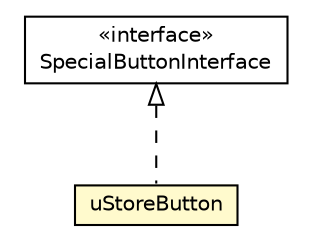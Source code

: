 #!/usr/local/bin/dot
#
# Class diagram 
# Generated by UMLGraph version R5_6-24-gf6e263 (http://www.umlgraph.org/)
#

digraph G {
	edge [fontname="Helvetica",fontsize=10,labelfontname="Helvetica",labelfontsize=10];
	node [fontname="Helvetica",fontsize=10,shape=plaintext];
	nodesep=0.25;
	ranksep=0.5;
	// org.universAAL.ui.handler.gui.swing.model.special.SpecialButtonInterface
	c8703884 [label=<<table title="org.universAAL.ui.handler.gui.swing.model.special.SpecialButtonInterface" border="0" cellborder="1" cellspacing="0" cellpadding="2" port="p" href="../../model/special/SpecialButtonInterface.html">
		<tr><td><table border="0" cellspacing="0" cellpadding="1">
<tr><td align="center" balign="center"> &#171;interface&#187; </td></tr>
<tr><td align="center" balign="center"> SpecialButtonInterface </td></tr>
		</table></td></tr>
		</table>>, URL="../../model/special/SpecialButtonInterface.html", fontname="Helvetica", fontcolor="black", fontsize=10.0];
	// org.universAAL.ui.handler.gui.swing.classic.specialButtons.uStoreButton
	c8703991 [label=<<table title="org.universAAL.ui.handler.gui.swing.classic.specialButtons.uStoreButton" border="0" cellborder="1" cellspacing="0" cellpadding="2" port="p" bgcolor="lemonChiffon" href="./uStoreButton.html">
		<tr><td><table border="0" cellspacing="0" cellpadding="1">
<tr><td align="center" balign="center"> uStoreButton </td></tr>
		</table></td></tr>
		</table>>, URL="./uStoreButton.html", fontname="Helvetica", fontcolor="black", fontsize=10.0];
	//org.universAAL.ui.handler.gui.swing.classic.specialButtons.uStoreButton implements org.universAAL.ui.handler.gui.swing.model.special.SpecialButtonInterface
	c8703884:p -> c8703991:p [dir=back,arrowtail=empty,style=dashed];
}

